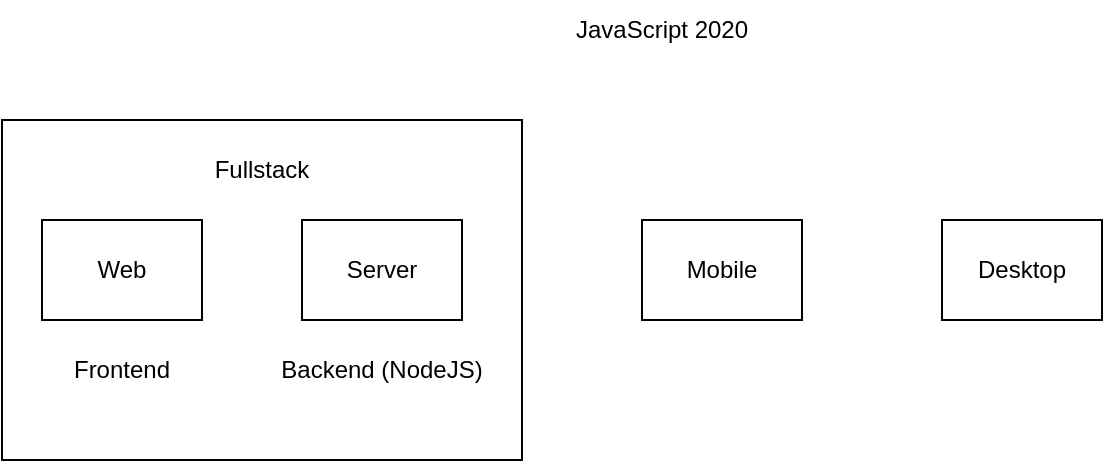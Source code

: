 <mxfile version="23.1.1" type="github">
  <diagram name="Page-1" id="74e2e168-ea6b-b213-b513-2b3c1d86103e">
    <mxGraphModel dx="792" dy="452" grid="1" gridSize="10" guides="1" tooltips="1" connect="1" arrows="1" fold="1" page="1" pageScale="1" pageWidth="1169" pageHeight="827" background="none" math="0" shadow="0">
      <root>
        <mxCell id="0" />
        <mxCell id="1" parent="0" />
        <mxCell id="l-QLxHghz0BYjTLZr6hL-11" value="&lt;p style=&quot;line-height: 120%;&quot;&gt;&lt;br&gt;&lt;/p&gt;" style="rounded=0;whiteSpace=wrap;html=1;shadow=0;" vertex="1" parent="1">
          <mxGeometry x="50" y="140" width="260" height="170" as="geometry" />
        </mxCell>
        <mxCell id="l-QLxHghz0BYjTLZr6hL-2" value="JavaScript 2020" style="text;html=1;strokeColor=none;fillColor=none;align=center;verticalAlign=middle;whiteSpace=wrap;rounded=0;" vertex="1" parent="1">
          <mxGeometry x="320" y="80" width="120" height="30" as="geometry" />
        </mxCell>
        <mxCell id="l-QLxHghz0BYjTLZr6hL-3" value="Web" style="rounded=0;whiteSpace=wrap;html=1;" vertex="1" parent="1">
          <mxGeometry x="70" y="190" width="80" height="50" as="geometry" />
        </mxCell>
        <mxCell id="l-QLxHghz0BYjTLZr6hL-5" style="edgeStyle=orthogonalEdgeStyle;rounded=0;orthogonalLoop=1;jettySize=auto;html=1;exitX=0.5;exitY=1;exitDx=0;exitDy=0;" edge="1" parent="1" source="l-QLxHghz0BYjTLZr6hL-3" target="l-QLxHghz0BYjTLZr6hL-3">
          <mxGeometry relative="1" as="geometry" />
        </mxCell>
        <mxCell id="l-QLxHghz0BYjTLZr6hL-6" value="Frontend" style="text;html=1;strokeColor=none;fillColor=none;align=center;verticalAlign=middle;whiteSpace=wrap;rounded=0;" vertex="1" parent="1">
          <mxGeometry x="70" y="250" width="80" height="30" as="geometry" />
        </mxCell>
        <mxCell id="l-QLxHghz0BYjTLZr6hL-7" value="Server" style="rounded=0;whiteSpace=wrap;html=1;" vertex="1" parent="1">
          <mxGeometry x="200" y="190" width="80" height="50" as="geometry" />
        </mxCell>
        <mxCell id="l-QLxHghz0BYjTLZr6hL-8" style="edgeStyle=orthogonalEdgeStyle;rounded=0;orthogonalLoop=1;jettySize=auto;html=1;exitX=0.5;exitY=1;exitDx=0;exitDy=0;" edge="1" parent="1" source="l-QLxHghz0BYjTLZr6hL-7" target="l-QLxHghz0BYjTLZr6hL-7">
          <mxGeometry relative="1" as="geometry" />
        </mxCell>
        <mxCell id="l-QLxHghz0BYjTLZr6hL-9" value="Backend (NodeJS)" style="text;html=1;strokeColor=none;fillColor=none;align=center;verticalAlign=middle;whiteSpace=wrap;rounded=0;" vertex="1" parent="1">
          <mxGeometry x="180" y="250" width="120" height="30" as="geometry" />
        </mxCell>
        <mxCell id="l-QLxHghz0BYjTLZr6hL-12" value="Fullstack" style="text;html=1;strokeColor=none;fillColor=none;align=center;verticalAlign=middle;whiteSpace=wrap;rounded=0;" vertex="1" parent="1">
          <mxGeometry x="130" y="150" width="100" height="30" as="geometry" />
        </mxCell>
        <mxCell id="l-QLxHghz0BYjTLZr6hL-13" value="Desktop" style="rounded=0;whiteSpace=wrap;html=1;" vertex="1" parent="1">
          <mxGeometry x="520" y="190" width="80" height="50" as="geometry" />
        </mxCell>
        <mxCell id="l-QLxHghz0BYjTLZr6hL-14" value="Mobile" style="rounded=0;whiteSpace=wrap;html=1;" vertex="1" parent="1">
          <mxGeometry x="370" y="190" width="80" height="50" as="geometry" />
        </mxCell>
      </root>
    </mxGraphModel>
  </diagram>
</mxfile>
